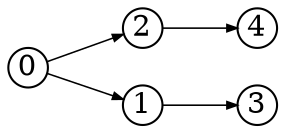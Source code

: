 digraph{
  rankdir=LR
  node [shape=circle,fixedsize=true,width=.26]
  edge [penwidth=0.75,arrowsize=0.5]
  4 -> {}
  3 -> {}
  2 -> {4}
  1 -> {3}
  0 -> {1 2}
}
